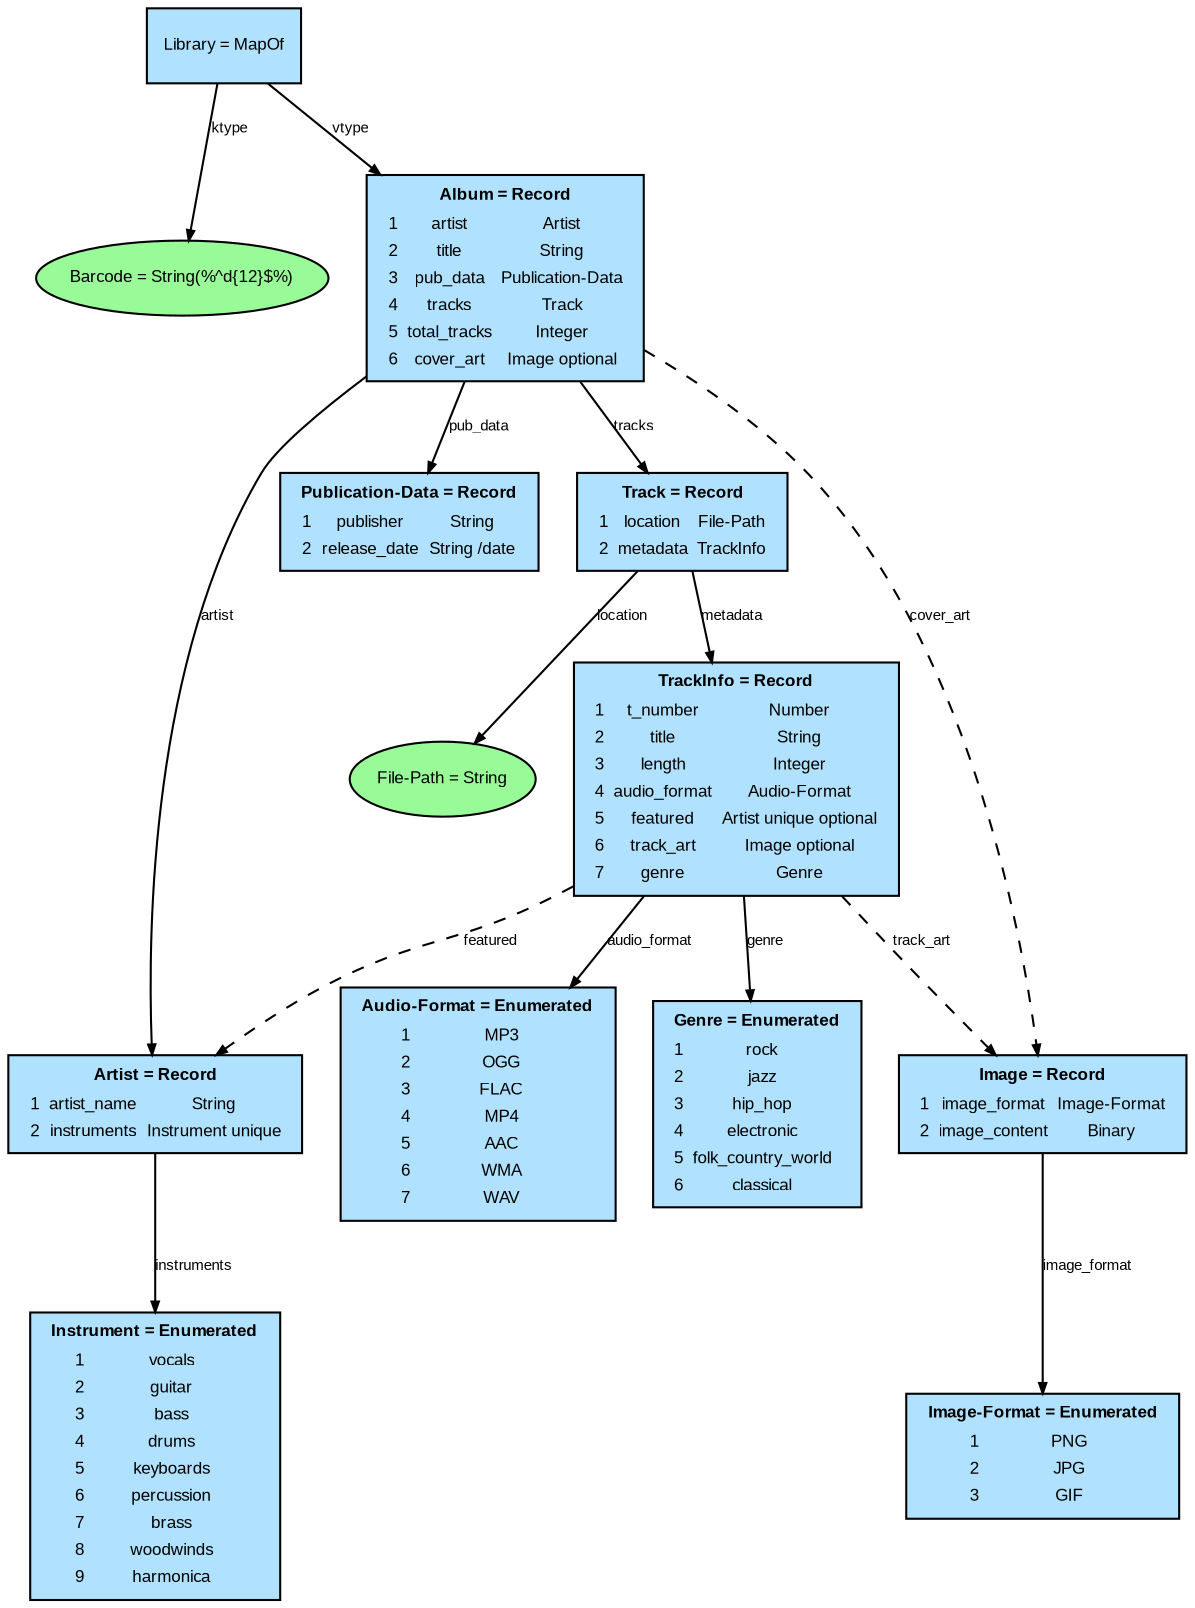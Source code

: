 # package: http://fake-audio.org/music-lib
# version: 1.1
# title: Music Library
# description: This information model defines a library of audio tracks, organized by album, with associated metadata regarding each track. It is modeled on the types of library data maintained by common websites and music file tag editors.
# license: CC0-1.0
# exports: ["Library"]

digraph G {
    graph [fontname=Times fontsize=12]
    node [fillcolor=lightskyblue1 fontname=Arial fontsize=8 shape=box style=filled]
    edge [arrowsize=0.5 fontname=Arial fontsize=7 labelangle=45.0 labeldistance=0.9]
    bgcolor=white
    n0 [label="Library = MapOf" shape=rectangle]
    n0 -> n1 [label=ktype]
    n0 -> n2 [label=vtype]
    n1 [label="Barcode = String(%^\d{12}$%)" fillcolor=palegreen shape=ellipse]
    n2 [label=<<table border='0' cellborder='0' cellspacing='0' cellpadding='2'><tr><td colspan='3'><b>Album = Record</b></td></tr><tr><td>1</td><td>artist</td><td>Artist</td></tr><tr><td>2</td><td>title</td><td>String</td></tr><tr><td>3</td><td>pub_data</td><td>Publication-Data</td></tr><tr><td>4</td><td>tracks</td><td>Track</td></tr><tr><td>5</td><td>total_tracks</td><td>Integer</td></tr><tr><td>6</td><td>cover_art</td><td>Image optional</td></tr></table>> shape=rectangle]
    n2 -> n6 [label=artist]
    n2 -> n3 [label=pub_data]
    n2 -> n8 [label=tracks]
    n2 -> n4 [label=cover_art style=dashed]
    n3 [label=<<table border='0' cellborder='0' cellspacing='0' cellpadding='2'><tr><td colspan='3'><b>Publication-Data = Record</b></td></tr><tr><td>1</td><td>publisher</td><td>String</td></tr><tr><td>2</td><td>release_date</td><td>String /date</td></tr></table>> shape=rectangle]

    n4 [label=<<table border='0' cellborder='0' cellspacing='0' cellpadding='2'><tr><td colspan='3'><b>Image = Record</b></td></tr><tr><td>1</td><td>image_format</td><td>Image-Format</td></tr><tr><td>2</td><td>image_content</td><td>Binary</td></tr></table>> shape=rectangle]
    
    n4 -> n5 [label=image_format]

    n5 [label=<<table border='0' cellborder='0' cellspacing='0' cellpadding='2'><tr><td colspan='4'><b>Image-Format = Enumerated</b></td></tr><tr><td>1</td><td>PNG</td><td></td></tr><tr><td>2</td><td>JPG</td><td></td></tr><tr><td>3</td><td>GIF</td><td></td></tr></table>> shape=rectangle]

    n6 [label=<<table border='0' cellborder='0' cellspacing='0' cellpadding='2'><tr><td colspan='3'><b>Artist = Record</b></td></tr><tr><td>1</td><td>artist_name</td><td>String</td></tr><tr><td>2</td><td>instruments</td><td>Instrument unique</td></tr></table>> shape=rectangle]
    n6 -> n7 [label=instruments]

    n7 [label=<<table border='0' cellborder='0' cellspacing='0' cellpadding='2'><tr><td colspan='4'><b>Instrument = Enumerated</b></td></tr><tr><td>1</td><td>vocals</td><td></td></tr><tr><td>2</td><td>guitar</td><td></td></tr><tr><td>3</td><td>bass</td><td></td></tr><tr><td>4</td><td>drums</td><td></td></tr><tr><td>5</td><td>keyboards</td><td></td></tr><tr><td>6</td><td>percussion</td><td></td></tr><tr><td>7</td><td>brass</td><td></td></tr><tr><td>8</td><td>woodwinds</td><td></td></tr><tr><td>9</td><td>harmonica</td><td></td></tr></table>> shape=rectangle]

    n8 [label=<<table border='0' cellborder='0' cellspacing='0' cellpadding='2'><tr><td colspan='3'><b>Track = Record</b></td></tr><tr><td>1</td><td>location</td><td>File-Path</td></tr><tr><td>2</td><td>metadata</td><td>TrackInfo</td></tr></table>> shape=rectangle]
    n8 -> n12 [label=location]
    n8 -> n9 [label=metadata]

    n9 [label=<<table border='0' cellborder='0' cellspacing='0' cellpadding='2'><tr><td colspan='3'><b>TrackInfo = Record</b></td></tr><tr><td>1</td><td>t_number</td><td>Number</td></tr><tr><td>2</td><td>title</td><td>String</td></tr><tr><td>3</td><td>length</td><td>Integer</td></tr><tr><td>4</td><td>audio_format</td><td>Audio-Format</td></tr><tr><td>5</td><td>featured</td><td>Artist unique optional</td></tr><tr><td>6</td><td>track_art</td><td>Image optional</td></tr><tr><td>7</td><td>genre</td><td>Genre</td></tr></table>> shape=rectangle]
    n9 -> n10 [label=audio_format]
    n9 -> n6 [label=featured style=dashed]
    n9 -> n4 [label=track_art style=dashed]
    n9 -> n11 [label=genre]

    n10 [label=<<table border='0' cellborder='0' cellspacing='0' cellpadding='2'><tr><td colspan='4'><b>Audio-Format = Enumerated</b></td></tr><tr><td>1</td><td>MP3</td><td></td></tr><tr><td>2</td><td>OGG</td><td></td></tr><tr><td>3</td><td>FLAC</td><td></td></tr><tr><td>4</td><td>MP4</td><td></td></tr><tr><td>5</td><td>AAC</td><td></td></tr><tr><td>6</td><td>WMA</td><td></td></tr><tr><td>7</td><td>WAV</td><td></td></tr></table>> shape=rectangle]

    n11 [label=<<table border='0' cellborder='0' cellspacing='0' cellpadding='2'><tr><td colspan='4'><b>Genre = Enumerated</b></td></tr><tr><td>1</td><td>rock</td><td></td></tr><tr><td>2</td><td>jazz</td><td></td></tr><tr><td>3</td><td>hip_hop</td><td></td></tr><tr><td>4</td><td>electronic</td><td></td></tr><tr><td>5</td><td>folk_country_world</td><td></td></tr><tr><td>6</td><td>classical</td><td></td></tr></table>> shape=rectangle]

    n12 [label="File-Path = String" fillcolor=palegreen shape=ellipse]
}
